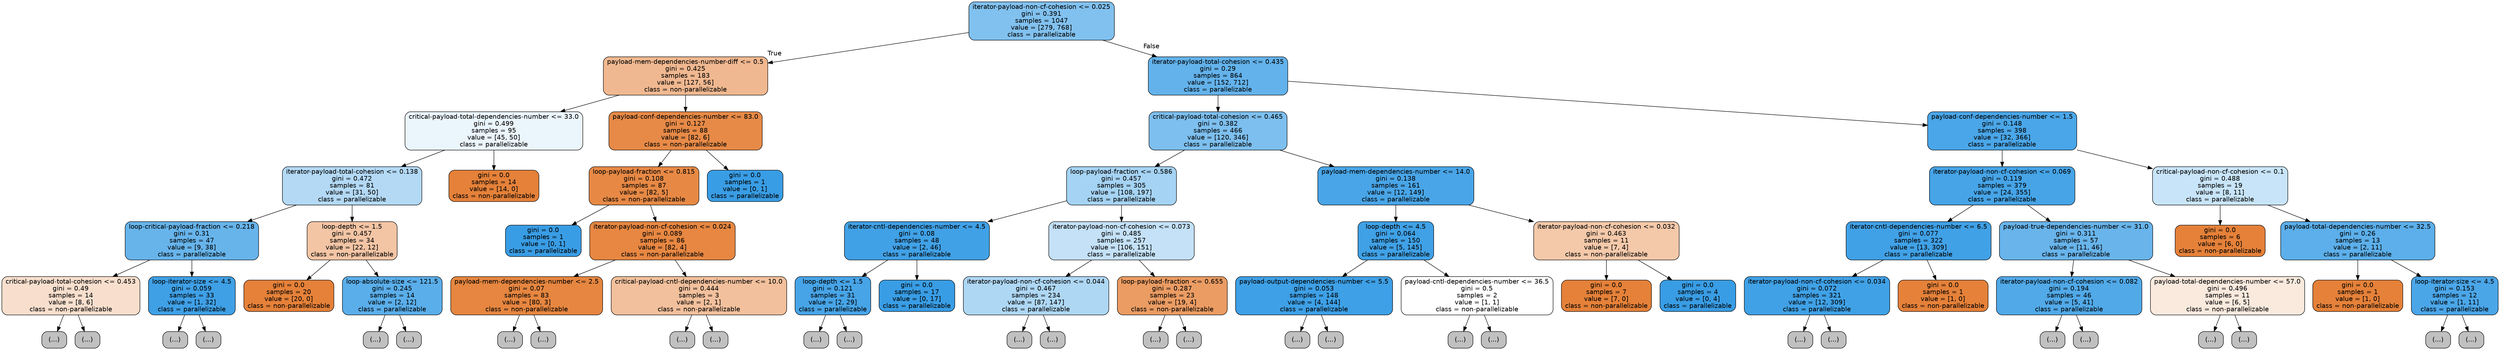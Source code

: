 digraph Tree {
node [shape=box, style="filled, rounded", color="black", fontname=helvetica] ;
edge [fontname=helvetica] ;
0 [label="iterator-payload-non-cf-cohesion <= 0.025\ngini = 0.391\nsamples = 1047\nvalue = [279, 768]\nclass = parallelizable", fillcolor="#399de5a2"] ;
1 [label="payload-mem-dependencies-number-diff <= 0.5\ngini = 0.425\nsamples = 183\nvalue = [127, 56]\nclass = non-parallelizable", fillcolor="#e581398f"] ;
0 -> 1 [labeldistance=2.5, labelangle=45, headlabel="True"] ;
2 [label="critical-payload-total-dependencies-number <= 33.0\ngini = 0.499\nsamples = 95\nvalue = [45, 50]\nclass = parallelizable", fillcolor="#399de519"] ;
1 -> 2 ;
3 [label="iterator-payload-total-cohesion <= 0.138\ngini = 0.472\nsamples = 81\nvalue = [31, 50]\nclass = parallelizable", fillcolor="#399de561"] ;
2 -> 3 ;
4 [label="loop-critical-payload-fraction <= 0.218\ngini = 0.31\nsamples = 47\nvalue = [9, 38]\nclass = parallelizable", fillcolor="#399de5c3"] ;
3 -> 4 ;
5 [label="critical-payload-total-cohesion <= 0.453\ngini = 0.49\nsamples = 14\nvalue = [8, 6]\nclass = non-parallelizable", fillcolor="#e5813940"] ;
4 -> 5 ;
6 [label="(...)", fillcolor="#C0C0C0"] ;
5 -> 6 ;
7 [label="(...)", fillcolor="#C0C0C0"] ;
5 -> 7 ;
10 [label="loop-iterator-size <= 4.5\ngini = 0.059\nsamples = 33\nvalue = [1, 32]\nclass = parallelizable", fillcolor="#399de5f7"] ;
4 -> 10 ;
11 [label="(...)", fillcolor="#C0C0C0"] ;
10 -> 11 ;
14 [label="(...)", fillcolor="#C0C0C0"] ;
10 -> 14 ;
15 [label="loop-depth <= 1.5\ngini = 0.457\nsamples = 34\nvalue = [22, 12]\nclass = non-parallelizable", fillcolor="#e5813974"] ;
3 -> 15 ;
16 [label="gini = 0.0\nsamples = 20\nvalue = [20, 0]\nclass = non-parallelizable", fillcolor="#e58139ff"] ;
15 -> 16 ;
17 [label="loop-absolute-size <= 121.5\ngini = 0.245\nsamples = 14\nvalue = [2, 12]\nclass = parallelizable", fillcolor="#399de5d4"] ;
15 -> 17 ;
18 [label="(...)", fillcolor="#C0C0C0"] ;
17 -> 18 ;
21 [label="(...)", fillcolor="#C0C0C0"] ;
17 -> 21 ;
22 [label="gini = 0.0\nsamples = 14\nvalue = [14, 0]\nclass = non-parallelizable", fillcolor="#e58139ff"] ;
2 -> 22 ;
23 [label="payload-conf-dependencies-number <= 83.0\ngini = 0.127\nsamples = 88\nvalue = [82, 6]\nclass = non-parallelizable", fillcolor="#e58139ec"] ;
1 -> 23 ;
24 [label="loop-payload-fraction <= 0.815\ngini = 0.108\nsamples = 87\nvalue = [82, 5]\nclass = non-parallelizable", fillcolor="#e58139ef"] ;
23 -> 24 ;
25 [label="gini = 0.0\nsamples = 1\nvalue = [0, 1]\nclass = parallelizable", fillcolor="#399de5ff"] ;
24 -> 25 ;
26 [label="iterator-payload-non-cf-cohesion <= 0.024\ngini = 0.089\nsamples = 86\nvalue = [82, 4]\nclass = non-parallelizable", fillcolor="#e58139f3"] ;
24 -> 26 ;
27 [label="payload-mem-dependencies-number <= 2.5\ngini = 0.07\nsamples = 83\nvalue = [80, 3]\nclass = non-parallelizable", fillcolor="#e58139f5"] ;
26 -> 27 ;
28 [label="(...)", fillcolor="#C0C0C0"] ;
27 -> 28 ;
35 [label="(...)", fillcolor="#C0C0C0"] ;
27 -> 35 ;
36 [label="critical-payload-cntl-dependencies-number <= 10.0\ngini = 0.444\nsamples = 3\nvalue = [2, 1]\nclass = non-parallelizable", fillcolor="#e581397f"] ;
26 -> 36 ;
37 [label="(...)", fillcolor="#C0C0C0"] ;
36 -> 37 ;
38 [label="(...)", fillcolor="#C0C0C0"] ;
36 -> 38 ;
39 [label="gini = 0.0\nsamples = 1\nvalue = [0, 1]\nclass = parallelizable", fillcolor="#399de5ff"] ;
23 -> 39 ;
40 [label="iterator-payload-total-cohesion <= 0.435\ngini = 0.29\nsamples = 864\nvalue = [152, 712]\nclass = parallelizable", fillcolor="#399de5c9"] ;
0 -> 40 [labeldistance=2.5, labelangle=-45, headlabel="False"] ;
41 [label="critical-payload-total-cohesion <= 0.465\ngini = 0.382\nsamples = 466\nvalue = [120, 346]\nclass = parallelizable", fillcolor="#399de5a7"] ;
40 -> 41 ;
42 [label="loop-payload-fraction <= 0.586\ngini = 0.457\nsamples = 305\nvalue = [108, 197]\nclass = parallelizable", fillcolor="#399de573"] ;
41 -> 42 ;
43 [label="iterator-cntl-dependencies-number <= 4.5\ngini = 0.08\nsamples = 48\nvalue = [2, 46]\nclass = parallelizable", fillcolor="#399de5f4"] ;
42 -> 43 ;
44 [label="loop-depth <= 1.5\ngini = 0.121\nsamples = 31\nvalue = [2, 29]\nclass = parallelizable", fillcolor="#399de5ed"] ;
43 -> 44 ;
45 [label="(...)", fillcolor="#C0C0C0"] ;
44 -> 45 ;
46 [label="(...)", fillcolor="#C0C0C0"] ;
44 -> 46 ;
47 [label="gini = 0.0\nsamples = 17\nvalue = [0, 17]\nclass = parallelizable", fillcolor="#399de5ff"] ;
43 -> 47 ;
48 [label="iterator-payload-non-cf-cohesion <= 0.073\ngini = 0.485\nsamples = 257\nvalue = [106, 151]\nclass = parallelizable", fillcolor="#399de54c"] ;
42 -> 48 ;
49 [label="iterator-payload-non-cf-cohesion <= 0.044\ngini = 0.467\nsamples = 234\nvalue = [87, 147]\nclass = parallelizable", fillcolor="#399de568"] ;
48 -> 49 ;
50 [label="(...)", fillcolor="#C0C0C0"] ;
49 -> 50 ;
101 [label="(...)", fillcolor="#C0C0C0"] ;
49 -> 101 ;
126 [label="loop-payload-fraction <= 0.655\ngini = 0.287\nsamples = 23\nvalue = [19, 4]\nclass = non-parallelizable", fillcolor="#e58139c9"] ;
48 -> 126 ;
127 [label="(...)", fillcolor="#C0C0C0"] ;
126 -> 127 ;
132 [label="(...)", fillcolor="#C0C0C0"] ;
126 -> 132 ;
137 [label="payload-mem-dependencies-number <= 14.0\ngini = 0.138\nsamples = 161\nvalue = [12, 149]\nclass = parallelizable", fillcolor="#399de5ea"] ;
41 -> 137 ;
138 [label="loop-depth <= 4.5\ngini = 0.064\nsamples = 150\nvalue = [5, 145]\nclass = parallelizable", fillcolor="#399de5f6"] ;
137 -> 138 ;
139 [label="payload-output-dependencies-number <= 5.5\ngini = 0.053\nsamples = 148\nvalue = [4, 144]\nclass = parallelizable", fillcolor="#399de5f8"] ;
138 -> 139 ;
140 [label="(...)", fillcolor="#C0C0C0"] ;
139 -> 140 ;
145 [label="(...)", fillcolor="#C0C0C0"] ;
139 -> 145 ;
150 [label="payload-cntl-dependencies-number <= 36.5\ngini = 0.5\nsamples = 2\nvalue = [1, 1]\nclass = non-parallelizable", fillcolor="#e5813900"] ;
138 -> 150 ;
151 [label="(...)", fillcolor="#C0C0C0"] ;
150 -> 151 ;
152 [label="(...)", fillcolor="#C0C0C0"] ;
150 -> 152 ;
153 [label="iterator-payload-non-cf-cohesion <= 0.032\ngini = 0.463\nsamples = 11\nvalue = [7, 4]\nclass = non-parallelizable", fillcolor="#e581396d"] ;
137 -> 153 ;
154 [label="gini = 0.0\nsamples = 7\nvalue = [7, 0]\nclass = non-parallelizable", fillcolor="#e58139ff"] ;
153 -> 154 ;
155 [label="gini = 0.0\nsamples = 4\nvalue = [0, 4]\nclass = parallelizable", fillcolor="#399de5ff"] ;
153 -> 155 ;
156 [label="payload-conf-dependencies-number <= 1.5\ngini = 0.148\nsamples = 398\nvalue = [32, 366]\nclass = parallelizable", fillcolor="#399de5e9"] ;
40 -> 156 ;
157 [label="iterator-payload-non-cf-cohesion <= 0.069\ngini = 0.119\nsamples = 379\nvalue = [24, 355]\nclass = parallelizable", fillcolor="#399de5ee"] ;
156 -> 157 ;
158 [label="iterator-cntl-dependencies-number <= 6.5\ngini = 0.077\nsamples = 322\nvalue = [13, 309]\nclass = parallelizable", fillcolor="#399de5f4"] ;
157 -> 158 ;
159 [label="iterator-payload-non-cf-cohesion <= 0.034\ngini = 0.072\nsamples = 321\nvalue = [12, 309]\nclass = parallelizable", fillcolor="#399de5f5"] ;
158 -> 159 ;
160 [label="(...)", fillcolor="#C0C0C0"] ;
159 -> 160 ;
171 [label="(...)", fillcolor="#C0C0C0"] ;
159 -> 171 ;
196 [label="gini = 0.0\nsamples = 1\nvalue = [1, 0]\nclass = non-parallelizable", fillcolor="#e58139ff"] ;
158 -> 196 ;
197 [label="payload-true-dependencies-number <= 31.0\ngini = 0.311\nsamples = 57\nvalue = [11, 46]\nclass = parallelizable", fillcolor="#399de5c2"] ;
157 -> 197 ;
198 [label="iterator-payload-non-cf-cohesion <= 0.082\ngini = 0.194\nsamples = 46\nvalue = [5, 41]\nclass = parallelizable", fillcolor="#399de5e0"] ;
197 -> 198 ;
199 [label="(...)", fillcolor="#C0C0C0"] ;
198 -> 199 ;
200 [label="(...)", fillcolor="#C0C0C0"] ;
198 -> 200 ;
213 [label="payload-total-dependencies-number <= 57.0\ngini = 0.496\nsamples = 11\nvalue = [6, 5]\nclass = non-parallelizable", fillcolor="#e581392a"] ;
197 -> 213 ;
214 [label="(...)", fillcolor="#C0C0C0"] ;
213 -> 214 ;
215 [label="(...)", fillcolor="#C0C0C0"] ;
213 -> 215 ;
218 [label="critical-payload-non-cf-cohesion <= 0.1\ngini = 0.488\nsamples = 19\nvalue = [8, 11]\nclass = parallelizable", fillcolor="#399de546"] ;
156 -> 218 ;
219 [label="gini = 0.0\nsamples = 6\nvalue = [6, 0]\nclass = non-parallelizable", fillcolor="#e58139ff"] ;
218 -> 219 ;
220 [label="payload-total-dependencies-number <= 32.5\ngini = 0.26\nsamples = 13\nvalue = [2, 11]\nclass = parallelizable", fillcolor="#399de5d1"] ;
218 -> 220 ;
221 [label="gini = 0.0\nsamples = 1\nvalue = [1, 0]\nclass = non-parallelizable", fillcolor="#e58139ff"] ;
220 -> 221 ;
222 [label="loop-iterator-size <= 4.5\ngini = 0.153\nsamples = 12\nvalue = [1, 11]\nclass = parallelizable", fillcolor="#399de5e8"] ;
220 -> 222 ;
223 [label="(...)", fillcolor="#C0C0C0"] ;
222 -> 223 ;
224 [label="(...)", fillcolor="#C0C0C0"] ;
222 -> 224 ;
}